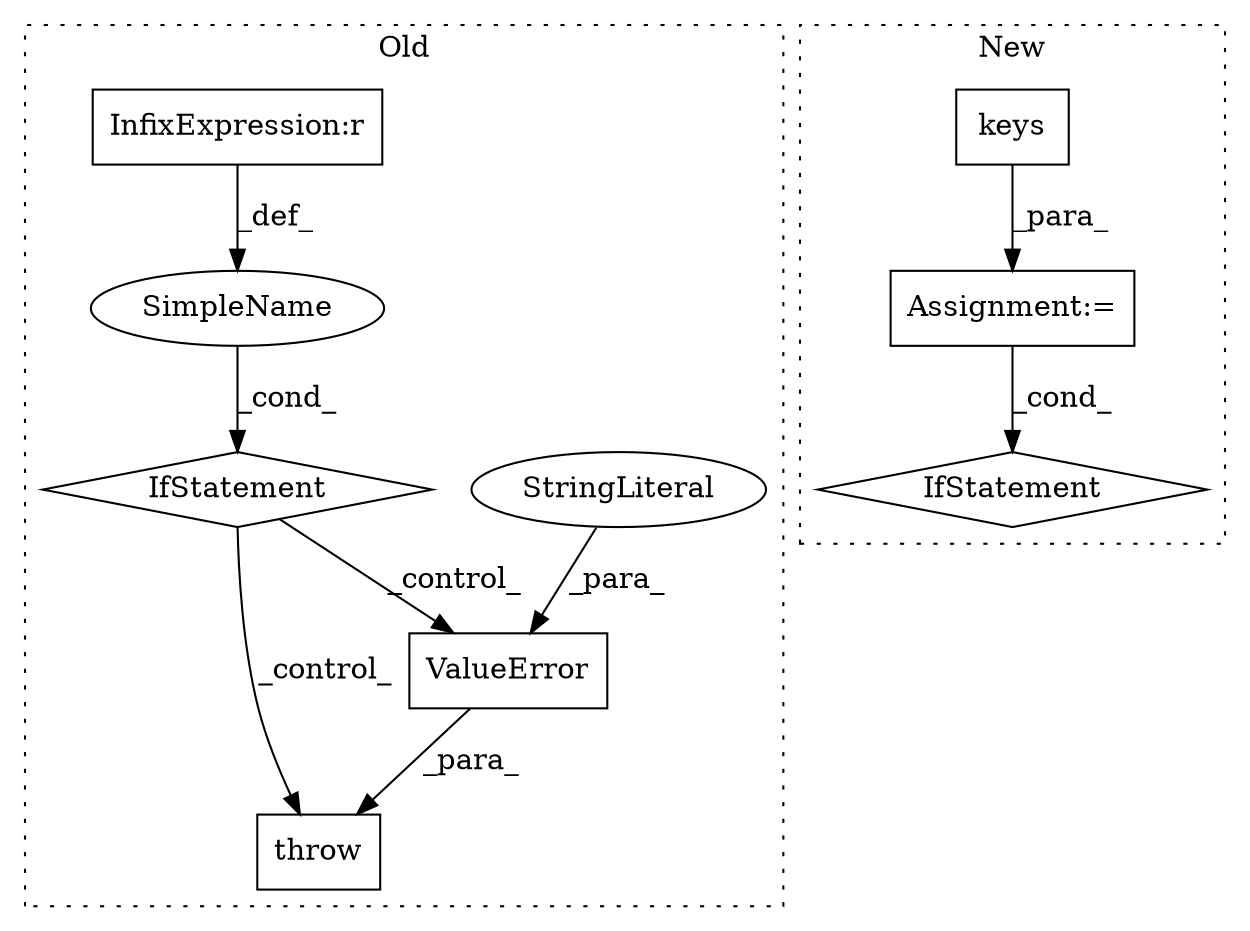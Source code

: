 digraph G {
subgraph cluster0 {
1 [label="throw" a="53" s="13425" l="6" shape="box"];
3 [label="IfStatement" a="25" s="13370,13411" l="4,2" shape="diamond"];
4 [label="SimpleName" a="42" s="" l="" shape="ellipse"];
5 [label="ValueError" a="32" s="13431,13548" l="11,1" shape="box"];
6 [label="StringLiteral" a="45" s="13442" l="60" shape="ellipse"];
9 [label="InfixExpression:r" a="27" s="13386" l="4" shape="box"];
label = "Old";
style="dotted";
}
subgraph cluster1 {
2 [label="keys" a="32" s="13579" l="6" shape="box"];
7 [label="Assignment:=" a="7" s="13566" l="1" shape="box"];
8 [label="IfStatement" a="25" s="13758,13780" l="4,2" shape="diamond"];
label = "New";
style="dotted";
}
2 -> 7 [label="_para_"];
3 -> 1 [label="_control_"];
3 -> 5 [label="_control_"];
4 -> 3 [label="_cond_"];
5 -> 1 [label="_para_"];
6 -> 5 [label="_para_"];
7 -> 8 [label="_cond_"];
9 -> 4 [label="_def_"];
}